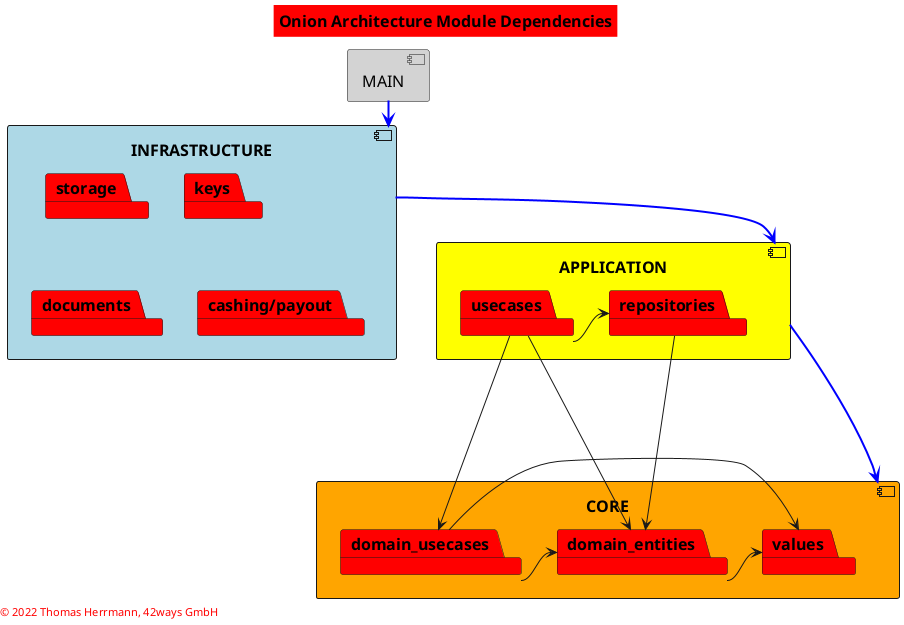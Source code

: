 @startuml

<style>
title {
  FontSize 16
  FontColor Black
  BackgroundColor Red
}
footer {
  HorizontalAlignment left
  FontSize 11
  FontColor red
}
</style>

' skinparam linetype ortho
' skinparam titleBorderRoundCorner 15
' skinparam titleBorderThickness 2
' skinparam titleBorderColor red
' skinparam titleBackgroundColor Red


title Onion Architecture Module Dependencies

component CORE #orange {
package domain_usecases
package domain_entities
package values
domain_usecases -> domain_entities
domain_usecases -> values
domain_entities -> values
}

component APPLICATION #yellow {
package usecases
package repositories
usecases -> repositories
}

repositories -> domain_entities
usecases --> domain_usecases
usecases -> domain_entities

component INFRASTRUCTURE #lightblue {
package storage
package keys
package documents
package "cashing/payout"
}

component MAIN #lightgray

  MAIN -[#blue,bold]-> INFRASTRUCTURE
' MAIN -[#blue,bold]-> APPLICATION
' MAIN -[#blue,bold]-> CORE

  INFRASTRUCTURE -[#blue,bold]-> APPLICATION
' INFRASTRUCTURE -[#blue,bold]-> CORE

  APPLICATION --[#blue,bold]--> CORE

footer
© 2022 Thomas Herrmann, 42ways GmbH
endfooter

@enduml

